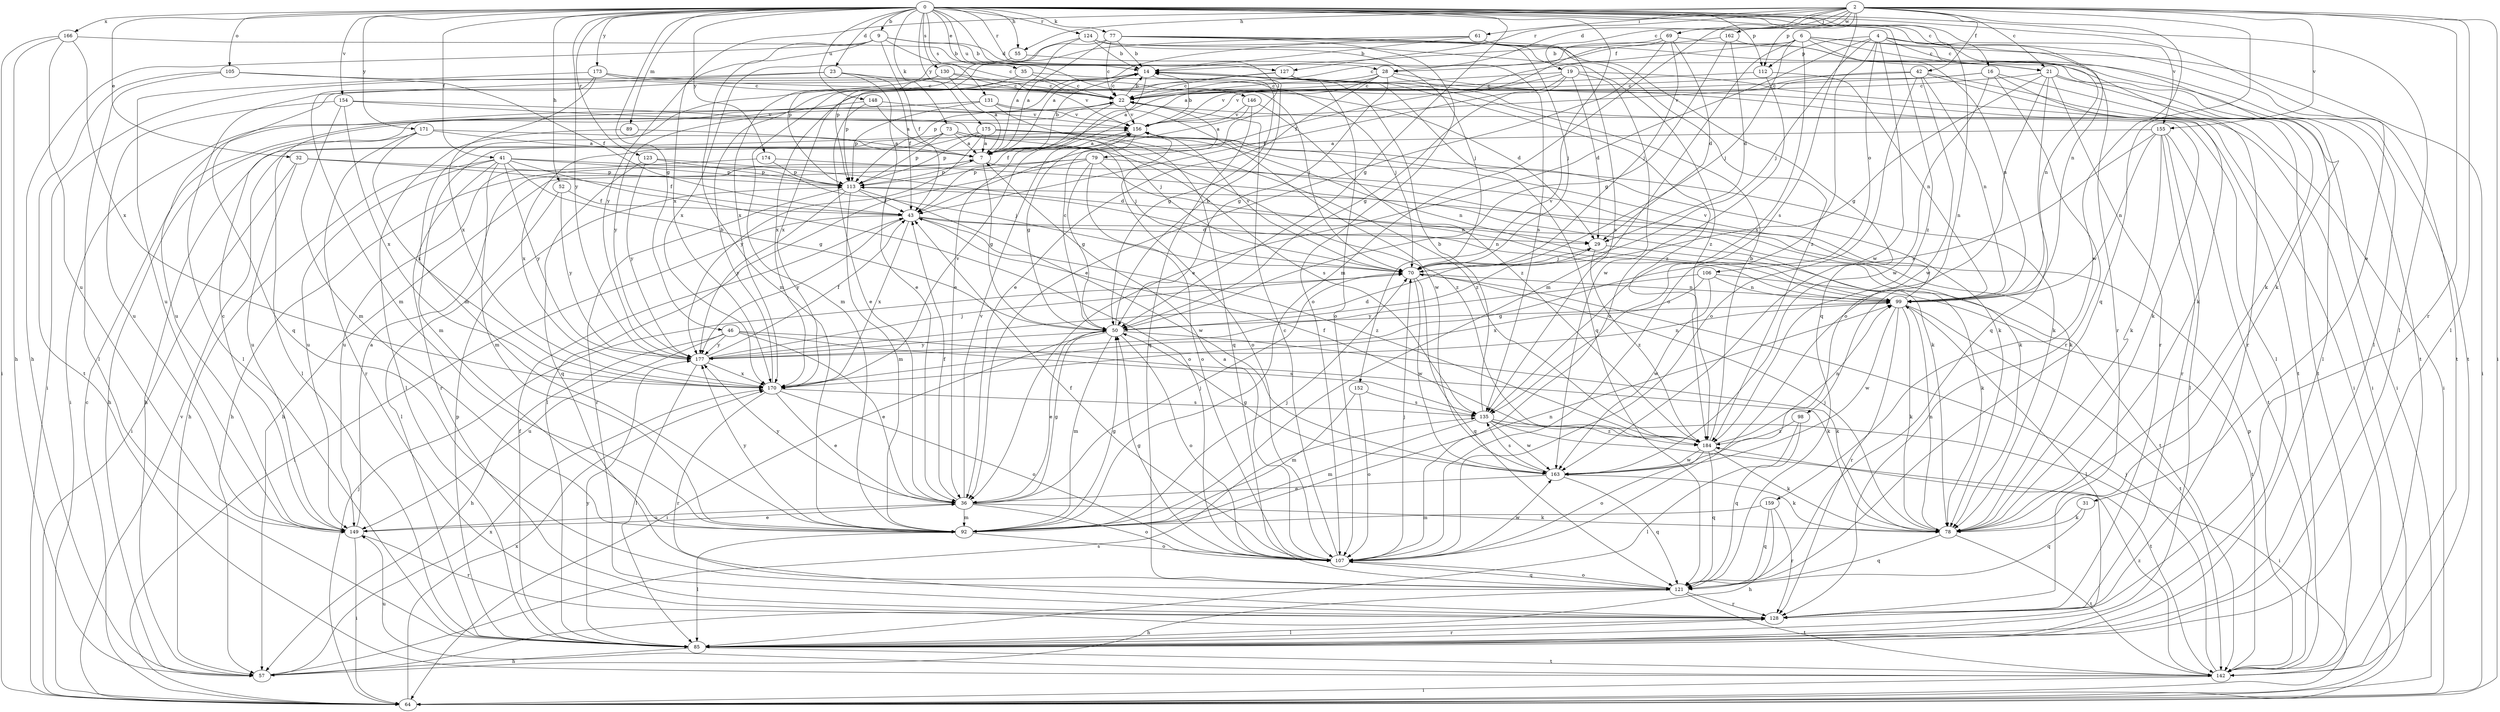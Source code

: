 strict digraph  {
0;
2;
4;
6;
7;
9;
14;
16;
19;
21;
22;
23;
28;
29;
31;
32;
35;
36;
41;
42;
43;
46;
50;
52;
55;
57;
61;
64;
69;
70;
73;
77;
78;
79;
85;
89;
92;
98;
99;
105;
106;
107;
112;
113;
121;
123;
124;
127;
128;
130;
131;
135;
142;
146;
148;
149;
152;
154;
155;
156;
159;
162;
163;
166;
170;
171;
173;
174;
175;
177;
184;
0 -> 9  [label=b];
0 -> 16  [label=c];
0 -> 23  [label=d];
0 -> 31  [label=e];
0 -> 32  [label=e];
0 -> 35  [label=e];
0 -> 41  [label=f];
0 -> 46  [label=g];
0 -> 50  [label=g];
0 -> 52  [label=h];
0 -> 55  [label=h];
0 -> 73  [label=k];
0 -> 77  [label=k];
0 -> 79  [label=l];
0 -> 85  [label=l];
0 -> 89  [label=m];
0 -> 98  [label=n];
0 -> 99  [label=n];
0 -> 105  [label=o];
0 -> 112  [label=p];
0 -> 123  [label=r];
0 -> 124  [label=r];
0 -> 127  [label=r];
0 -> 130  [label=s];
0 -> 131  [label=s];
0 -> 146  [label=u];
0 -> 148  [label=u];
0 -> 152  [label=v];
0 -> 154  [label=v];
0 -> 155  [label=v];
0 -> 166  [label=x];
0 -> 171  [label=y];
0 -> 173  [label=y];
0 -> 174  [label=y];
0 -> 175  [label=y];
0 -> 177  [label=y];
0 -> 184  [label=z];
2 -> 19  [label=c];
2 -> 21  [label=c];
2 -> 28  [label=d];
2 -> 42  [label=f];
2 -> 55  [label=h];
2 -> 61  [label=i];
2 -> 64  [label=i];
2 -> 69  [label=j];
2 -> 85  [label=l];
2 -> 92  [label=m];
2 -> 112  [label=p];
2 -> 121  [label=q];
2 -> 127  [label=r];
2 -> 128  [label=r];
2 -> 135  [label=s];
2 -> 155  [label=v];
2 -> 159  [label=w];
2 -> 162  [label=w];
2 -> 170  [label=x];
4 -> 21  [label=c];
4 -> 36  [label=e];
4 -> 70  [label=j];
4 -> 99  [label=n];
4 -> 106  [label=o];
4 -> 107  [label=o];
4 -> 112  [label=p];
4 -> 128  [label=r];
4 -> 142  [label=t];
4 -> 163  [label=w];
6 -> 7  [label=a];
6 -> 21  [label=c];
6 -> 22  [label=c];
6 -> 64  [label=i];
6 -> 70  [label=j];
6 -> 78  [label=k];
6 -> 92  [label=m];
6 -> 99  [label=n];
6 -> 135  [label=s];
7 -> 14  [label=b];
7 -> 50  [label=g];
7 -> 57  [label=h];
7 -> 78  [label=k];
7 -> 113  [label=p];
9 -> 14  [label=b];
9 -> 22  [label=c];
9 -> 28  [label=d];
9 -> 43  [label=f];
9 -> 57  [label=h];
9 -> 92  [label=m];
9 -> 177  [label=y];
14 -> 22  [label=c];
14 -> 36  [label=e];
14 -> 50  [label=g];
14 -> 92  [label=m];
14 -> 113  [label=p];
14 -> 121  [label=q];
14 -> 184  [label=z];
16 -> 22  [label=c];
16 -> 78  [label=k];
16 -> 128  [label=r];
16 -> 142  [label=t];
16 -> 156  [label=v];
16 -> 163  [label=w];
19 -> 22  [label=c];
19 -> 29  [label=d];
19 -> 43  [label=f];
19 -> 50  [label=g];
19 -> 64  [label=i];
19 -> 156  [label=v];
19 -> 163  [label=w];
21 -> 22  [label=c];
21 -> 50  [label=g];
21 -> 64  [label=i];
21 -> 85  [label=l];
21 -> 107  [label=o];
21 -> 121  [label=q];
21 -> 128  [label=r];
22 -> 14  [label=b];
22 -> 43  [label=f];
22 -> 64  [label=i];
22 -> 78  [label=k];
22 -> 156  [label=v];
23 -> 22  [label=c];
23 -> 36  [label=e];
23 -> 43  [label=f];
23 -> 64  [label=i];
23 -> 85  [label=l];
28 -> 7  [label=a];
28 -> 22  [label=c];
28 -> 36  [label=e];
28 -> 50  [label=g];
28 -> 64  [label=i];
28 -> 85  [label=l];
28 -> 170  [label=x];
29 -> 70  [label=j];
29 -> 78  [label=k];
29 -> 184  [label=z];
31 -> 78  [label=k];
31 -> 121  [label=q];
32 -> 43  [label=f];
32 -> 64  [label=i];
32 -> 113  [label=p];
32 -> 149  [label=u];
35 -> 22  [label=c];
35 -> 70  [label=j];
35 -> 113  [label=p];
36 -> 43  [label=f];
36 -> 50  [label=g];
36 -> 70  [label=j];
36 -> 78  [label=k];
36 -> 92  [label=m];
36 -> 107  [label=o];
36 -> 149  [label=u];
36 -> 156  [label=v];
36 -> 177  [label=y];
41 -> 50  [label=g];
41 -> 57  [label=h];
41 -> 70  [label=j];
41 -> 92  [label=m];
41 -> 107  [label=o];
41 -> 113  [label=p];
41 -> 128  [label=r];
41 -> 149  [label=u];
41 -> 177  [label=y];
42 -> 22  [label=c];
42 -> 64  [label=i];
42 -> 99  [label=n];
42 -> 107  [label=o];
42 -> 128  [label=r];
42 -> 156  [label=v];
42 -> 163  [label=w];
43 -> 29  [label=d];
43 -> 64  [label=i];
43 -> 142  [label=t];
43 -> 170  [label=x];
43 -> 177  [label=y];
43 -> 184  [label=z];
46 -> 36  [label=e];
46 -> 57  [label=h];
46 -> 78  [label=k];
46 -> 135  [label=s];
46 -> 149  [label=u];
46 -> 177  [label=y];
50 -> 14  [label=b];
50 -> 22  [label=c];
50 -> 36  [label=e];
50 -> 64  [label=i];
50 -> 78  [label=k];
50 -> 92  [label=m];
50 -> 107  [label=o];
50 -> 177  [label=y];
52 -> 43  [label=f];
52 -> 85  [label=l];
52 -> 177  [label=y];
55 -> 135  [label=s];
55 -> 170  [label=x];
57 -> 135  [label=s];
57 -> 170  [label=x];
61 -> 7  [label=a];
61 -> 14  [label=b];
61 -> 85  [label=l];
61 -> 113  [label=p];
61 -> 135  [label=s];
64 -> 22  [label=c];
64 -> 70  [label=j];
64 -> 156  [label=v];
64 -> 170  [label=x];
69 -> 14  [label=b];
69 -> 29  [label=d];
69 -> 36  [label=e];
69 -> 43  [label=f];
69 -> 70  [label=j];
69 -> 142  [label=t];
70 -> 99  [label=n];
70 -> 121  [label=q];
70 -> 156  [label=v];
70 -> 163  [label=w];
73 -> 7  [label=a];
73 -> 57  [label=h];
73 -> 70  [label=j];
73 -> 78  [label=k];
73 -> 92  [label=m];
73 -> 113  [label=p];
73 -> 184  [label=z];
77 -> 7  [label=a];
77 -> 14  [label=b];
77 -> 22  [label=c];
77 -> 70  [label=j];
77 -> 107  [label=o];
77 -> 121  [label=q];
77 -> 170  [label=x];
77 -> 184  [label=z];
78 -> 70  [label=j];
78 -> 99  [label=n];
78 -> 121  [label=q];
78 -> 142  [label=t];
79 -> 50  [label=g];
79 -> 57  [label=h];
79 -> 78  [label=k];
79 -> 85  [label=l];
79 -> 99  [label=n];
79 -> 107  [label=o];
79 -> 113  [label=p];
85 -> 43  [label=f];
85 -> 57  [label=h];
85 -> 113  [label=p];
85 -> 128  [label=r];
85 -> 142  [label=t];
85 -> 177  [label=y];
89 -> 7  [label=a];
89 -> 85  [label=l];
92 -> 50  [label=g];
92 -> 70  [label=j];
92 -> 85  [label=l];
92 -> 99  [label=n];
92 -> 107  [label=o];
92 -> 177  [label=y];
98 -> 85  [label=l];
98 -> 121  [label=q];
98 -> 184  [label=z];
99 -> 50  [label=g];
99 -> 78  [label=k];
99 -> 85  [label=l];
99 -> 128  [label=r];
99 -> 142  [label=t];
99 -> 156  [label=v];
99 -> 163  [label=w];
105 -> 22  [label=c];
105 -> 43  [label=f];
105 -> 85  [label=l];
105 -> 142  [label=t];
106 -> 99  [label=n];
106 -> 142  [label=t];
106 -> 163  [label=w];
106 -> 170  [label=x];
106 -> 177  [label=y];
107 -> 7  [label=a];
107 -> 22  [label=c];
107 -> 43  [label=f];
107 -> 50  [label=g];
107 -> 70  [label=j];
107 -> 121  [label=q];
107 -> 163  [label=w];
112 -> 22  [label=c];
112 -> 99  [label=n];
112 -> 107  [label=o];
113 -> 43  [label=f];
113 -> 92  [label=m];
113 -> 99  [label=n];
113 -> 128  [label=r];
113 -> 163  [label=w];
113 -> 177  [label=y];
121 -> 57  [label=h];
121 -> 107  [label=o];
121 -> 128  [label=r];
121 -> 142  [label=t];
123 -> 29  [label=d];
123 -> 113  [label=p];
123 -> 121  [label=q];
123 -> 177  [label=y];
124 -> 7  [label=a];
124 -> 14  [label=b];
124 -> 70  [label=j];
124 -> 113  [label=p];
124 -> 142  [label=t];
124 -> 184  [label=z];
127 -> 22  [label=c];
127 -> 107  [label=o];
127 -> 142  [label=t];
127 -> 170  [label=x];
128 -> 85  [label=l];
130 -> 7  [label=a];
130 -> 22  [label=c];
130 -> 92  [label=m];
130 -> 121  [label=q];
130 -> 156  [label=v];
131 -> 85  [label=l];
131 -> 113  [label=p];
131 -> 121  [label=q];
131 -> 149  [label=u];
131 -> 156  [label=v];
131 -> 163  [label=w];
135 -> 14  [label=b];
135 -> 64  [label=i];
135 -> 92  [label=m];
135 -> 142  [label=t];
135 -> 163  [label=w];
135 -> 184  [label=z];
142 -> 64  [label=i];
142 -> 70  [label=j];
142 -> 113  [label=p];
142 -> 149  [label=u];
142 -> 184  [label=z];
146 -> 7  [label=a];
146 -> 121  [label=q];
146 -> 156  [label=v];
146 -> 184  [label=z];
148 -> 7  [label=a];
148 -> 36  [label=e];
148 -> 156  [label=v];
148 -> 177  [label=y];
149 -> 7  [label=a];
149 -> 22  [label=c];
149 -> 36  [label=e];
149 -> 64  [label=i];
149 -> 128  [label=r];
152 -> 92  [label=m];
152 -> 107  [label=o];
152 -> 135  [label=s];
154 -> 70  [label=j];
154 -> 92  [label=m];
154 -> 149  [label=u];
154 -> 156  [label=v];
154 -> 170  [label=x];
155 -> 7  [label=a];
155 -> 78  [label=k];
155 -> 85  [label=l];
155 -> 99  [label=n];
155 -> 128  [label=r];
155 -> 142  [label=t];
155 -> 170  [label=x];
156 -> 7  [label=a];
156 -> 14  [label=b];
156 -> 50  [label=g];
156 -> 107  [label=o];
159 -> 57  [label=h];
159 -> 92  [label=m];
159 -> 121  [label=q];
159 -> 128  [label=r];
162 -> 29  [label=d];
162 -> 50  [label=g];
162 -> 78  [label=k];
162 -> 28  [label=f];
163 -> 36  [label=e];
163 -> 50  [label=g];
163 -> 78  [label=k];
163 -> 121  [label=q];
163 -> 135  [label=s];
166 -> 14  [label=b];
166 -> 57  [label=h];
166 -> 64  [label=i];
166 -> 149  [label=u];
166 -> 170  [label=x];
170 -> 14  [label=b];
170 -> 36  [label=e];
170 -> 107  [label=o];
170 -> 128  [label=r];
170 -> 135  [label=s];
170 -> 156  [label=v];
171 -> 7  [label=a];
171 -> 57  [label=h];
171 -> 128  [label=r];
171 -> 135  [label=s];
171 -> 170  [label=x];
173 -> 22  [label=c];
173 -> 29  [label=d];
173 -> 70  [label=j];
173 -> 92  [label=m];
173 -> 149  [label=u];
173 -> 170  [label=x];
174 -> 78  [label=k];
174 -> 113  [label=p];
174 -> 149  [label=u];
175 -> 7  [label=a];
175 -> 78  [label=k];
175 -> 99  [label=n];
175 -> 113  [label=p];
175 -> 170  [label=x];
175 -> 177  [label=y];
175 -> 184  [label=z];
177 -> 29  [label=d];
177 -> 43  [label=f];
177 -> 70  [label=j];
177 -> 85  [label=l];
177 -> 99  [label=n];
177 -> 170  [label=x];
184 -> 14  [label=b];
184 -> 43  [label=f];
184 -> 78  [label=k];
184 -> 99  [label=n];
184 -> 107  [label=o];
184 -> 121  [label=q];
184 -> 163  [label=w];
}
